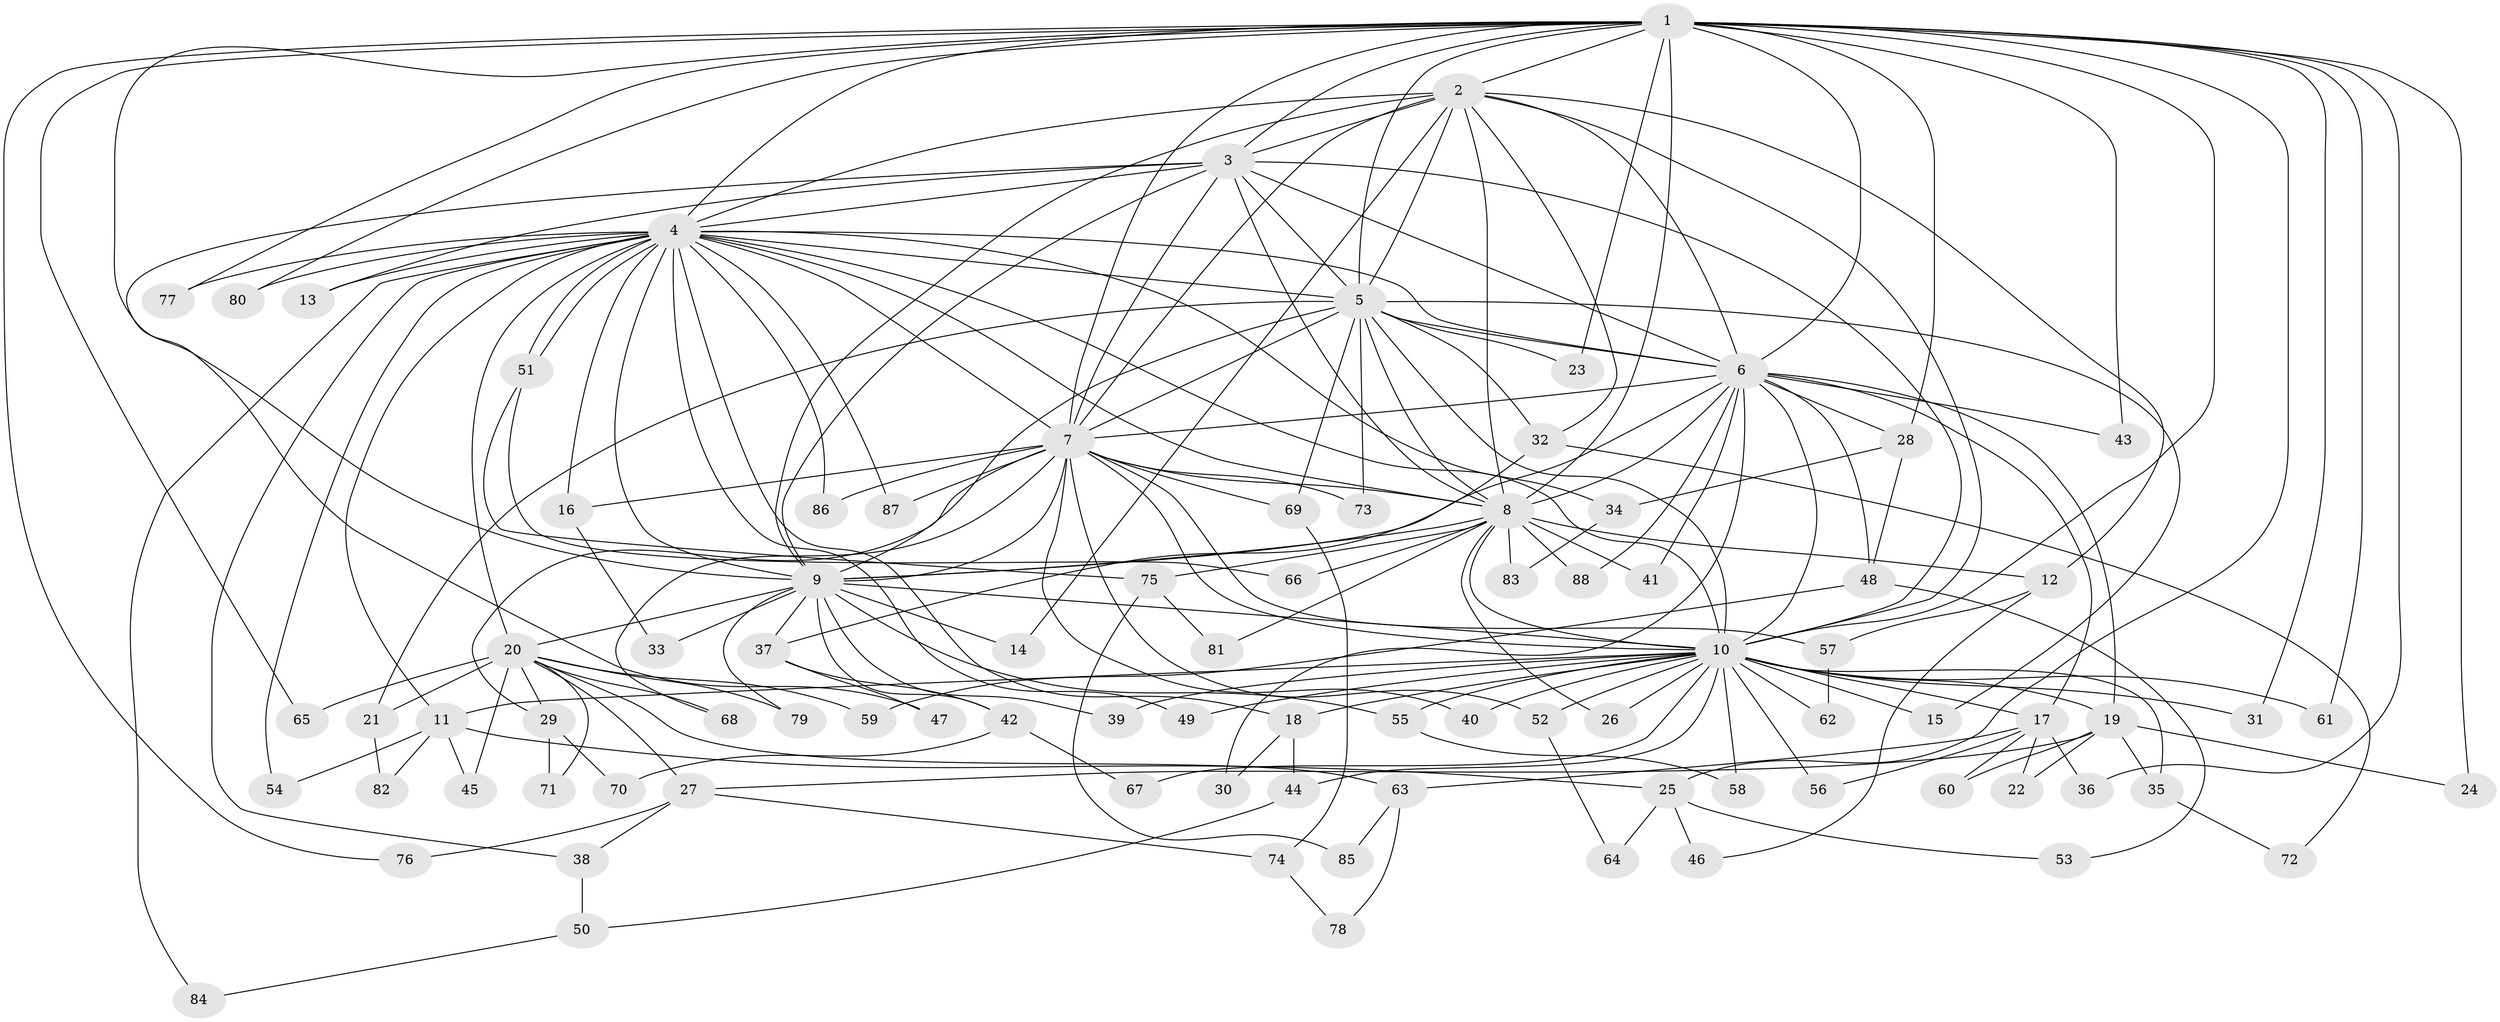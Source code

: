 // coarse degree distribution, {14: 0.038461538461538464, 2: 0.2692307692307692, 1: 0.46153846153846156, 3: 0.11538461538461539, 7: 0.038461538461538464, 13: 0.038461538461538464, 9: 0.038461538461538464}
// Generated by graph-tools (version 1.1) at 2025/47/03/04/25 21:47:35]
// undirected, 88 vertices, 201 edges
graph export_dot {
graph [start="1"]
  node [color=gray90,style=filled];
  1;
  2;
  3;
  4;
  5;
  6;
  7;
  8;
  9;
  10;
  11;
  12;
  13;
  14;
  15;
  16;
  17;
  18;
  19;
  20;
  21;
  22;
  23;
  24;
  25;
  26;
  27;
  28;
  29;
  30;
  31;
  32;
  33;
  34;
  35;
  36;
  37;
  38;
  39;
  40;
  41;
  42;
  43;
  44;
  45;
  46;
  47;
  48;
  49;
  50;
  51;
  52;
  53;
  54;
  55;
  56;
  57;
  58;
  59;
  60;
  61;
  62;
  63;
  64;
  65;
  66;
  67;
  68;
  69;
  70;
  71;
  72;
  73;
  74;
  75;
  76;
  77;
  78;
  79;
  80;
  81;
  82;
  83;
  84;
  85;
  86;
  87;
  88;
  1 -- 2;
  1 -- 3;
  1 -- 4;
  1 -- 5;
  1 -- 6;
  1 -- 7;
  1 -- 8;
  1 -- 9;
  1 -- 10;
  1 -- 23;
  1 -- 24;
  1 -- 25;
  1 -- 28;
  1 -- 31;
  1 -- 36;
  1 -- 43;
  1 -- 61;
  1 -- 65;
  1 -- 76;
  1 -- 77;
  1 -- 80;
  2 -- 3;
  2 -- 4;
  2 -- 5;
  2 -- 6;
  2 -- 7;
  2 -- 8;
  2 -- 9;
  2 -- 10;
  2 -- 12;
  2 -- 14;
  2 -- 32;
  3 -- 4;
  3 -- 5;
  3 -- 6;
  3 -- 7;
  3 -- 8;
  3 -- 9;
  3 -- 10;
  3 -- 13;
  3 -- 47;
  4 -- 5;
  4 -- 6;
  4 -- 7;
  4 -- 8;
  4 -- 9;
  4 -- 10;
  4 -- 11;
  4 -- 13;
  4 -- 16;
  4 -- 18;
  4 -- 20;
  4 -- 34;
  4 -- 38;
  4 -- 49;
  4 -- 51;
  4 -- 51;
  4 -- 54;
  4 -- 77;
  4 -- 80;
  4 -- 84;
  4 -- 86;
  4 -- 87;
  5 -- 6;
  5 -- 7;
  5 -- 8;
  5 -- 9;
  5 -- 10;
  5 -- 15;
  5 -- 21;
  5 -- 23;
  5 -- 32;
  5 -- 69;
  5 -- 73;
  6 -- 7;
  6 -- 8;
  6 -- 9;
  6 -- 10;
  6 -- 17;
  6 -- 19;
  6 -- 28;
  6 -- 30;
  6 -- 41;
  6 -- 43;
  6 -- 48;
  6 -- 88;
  7 -- 8;
  7 -- 9;
  7 -- 10;
  7 -- 16;
  7 -- 29;
  7 -- 40;
  7 -- 52;
  7 -- 57;
  7 -- 68;
  7 -- 69;
  7 -- 73;
  7 -- 86;
  7 -- 87;
  8 -- 9;
  8 -- 10;
  8 -- 12;
  8 -- 26;
  8 -- 41;
  8 -- 66;
  8 -- 75;
  8 -- 81;
  8 -- 83;
  8 -- 88;
  9 -- 10;
  9 -- 14;
  9 -- 20;
  9 -- 33;
  9 -- 37;
  9 -- 39;
  9 -- 42;
  9 -- 55;
  9 -- 79;
  10 -- 11;
  10 -- 15;
  10 -- 17;
  10 -- 18;
  10 -- 19;
  10 -- 26;
  10 -- 31;
  10 -- 35;
  10 -- 39;
  10 -- 40;
  10 -- 44;
  10 -- 49;
  10 -- 52;
  10 -- 55;
  10 -- 56;
  10 -- 58;
  10 -- 61;
  10 -- 62;
  10 -- 67;
  11 -- 25;
  11 -- 45;
  11 -- 54;
  11 -- 82;
  12 -- 46;
  12 -- 57;
  16 -- 33;
  17 -- 22;
  17 -- 36;
  17 -- 56;
  17 -- 60;
  17 -- 63;
  18 -- 30;
  18 -- 44;
  19 -- 22;
  19 -- 24;
  19 -- 27;
  19 -- 35;
  19 -- 60;
  20 -- 21;
  20 -- 27;
  20 -- 29;
  20 -- 45;
  20 -- 59;
  20 -- 63;
  20 -- 65;
  20 -- 68;
  20 -- 71;
  20 -- 79;
  21 -- 82;
  25 -- 46;
  25 -- 53;
  25 -- 64;
  27 -- 38;
  27 -- 74;
  27 -- 76;
  28 -- 34;
  28 -- 48;
  29 -- 70;
  29 -- 71;
  32 -- 37;
  32 -- 72;
  34 -- 83;
  35 -- 72;
  37 -- 42;
  37 -- 47;
  38 -- 50;
  42 -- 67;
  42 -- 70;
  44 -- 50;
  48 -- 53;
  48 -- 59;
  50 -- 84;
  51 -- 66;
  51 -- 75;
  52 -- 64;
  55 -- 58;
  57 -- 62;
  63 -- 78;
  63 -- 85;
  69 -- 74;
  74 -- 78;
  75 -- 81;
  75 -- 85;
}

